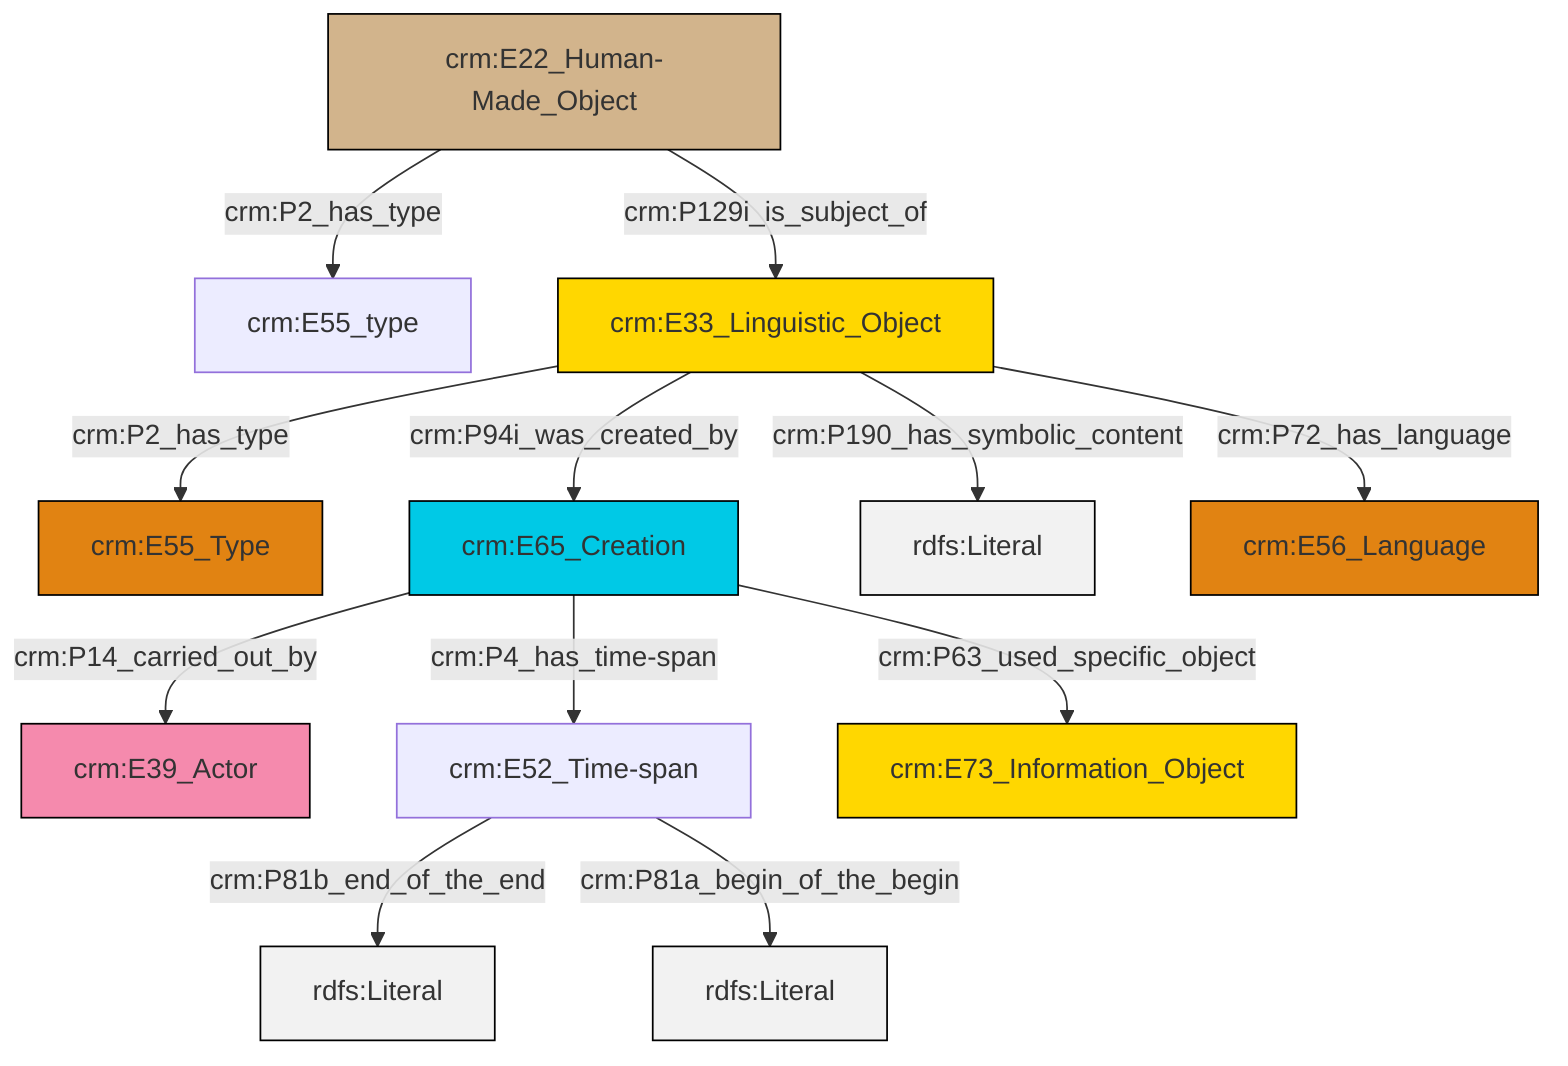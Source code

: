 graph TD
classDef Literal fill:#f2f2f2,stroke:#000000;
classDef CRM_Entity fill:#FFFFFF,stroke:#000000;
classDef Temporal_Entity fill:#00C9E6, stroke:#000000;
classDef Type fill:#E18312, stroke:#000000;
classDef Time-Span fill:#2C9C91, stroke:#000000;
classDef Appellation fill:#FFEB7F, stroke:#000000;
classDef Place fill:#008836, stroke:#000000;
classDef Persistent_Item fill:#B266B2, stroke:#000000;
classDef Conceptual_Object fill:#FFD700, stroke:#000000;
classDef Physical_Thing fill:#D2B48C, stroke:#000000;
classDef Actor fill:#f58aad, stroke:#000000;
classDef PC_Classes fill:#4ce600, stroke:#000000;
classDef Multi fill:#cccccc,stroke:#000000;

2["crm:E22_Human-Made_Object"]:::Physical_Thing -->|crm:P2_has_type| 6["crm:E55_type"]:::Default
2["crm:E22_Human-Made_Object"]:::Physical_Thing -->|crm:P129i_is_subject_of| 9["crm:E33_Linguistic_Object"]:::Conceptual_Object
7["crm:E52_Time-span"]:::Default -->|crm:P81b_end_of_the_end| 10[rdfs:Literal]:::Literal
11["crm:E65_Creation"]:::Temporal_Entity -->|crm:P63_used_specific_object| 12["crm:E73_Information_Object"]:::Conceptual_Object
9["crm:E33_Linguistic_Object"]:::Conceptual_Object -->|crm:P2_has_type| 4["crm:E55_Type"]:::Type
9["crm:E33_Linguistic_Object"]:::Conceptual_Object -->|crm:P94i_was_created_by| 11["crm:E65_Creation"]:::Temporal_Entity
7["crm:E52_Time-span"]:::Default -->|crm:P81a_begin_of_the_begin| 15[rdfs:Literal]:::Literal
11["crm:E65_Creation"]:::Temporal_Entity -->|crm:P14_carried_out_by| 0["crm:E39_Actor"]:::Actor
9["crm:E33_Linguistic_Object"]:::Conceptual_Object -->|crm:P190_has_symbolic_content| 16[rdfs:Literal]:::Literal
11["crm:E65_Creation"]:::Temporal_Entity -->|crm:P4_has_time-span| 7["crm:E52_Time-span"]:::Default
9["crm:E33_Linguistic_Object"]:::Conceptual_Object -->|crm:P72_has_language| 18["crm:E56_Language"]:::Type